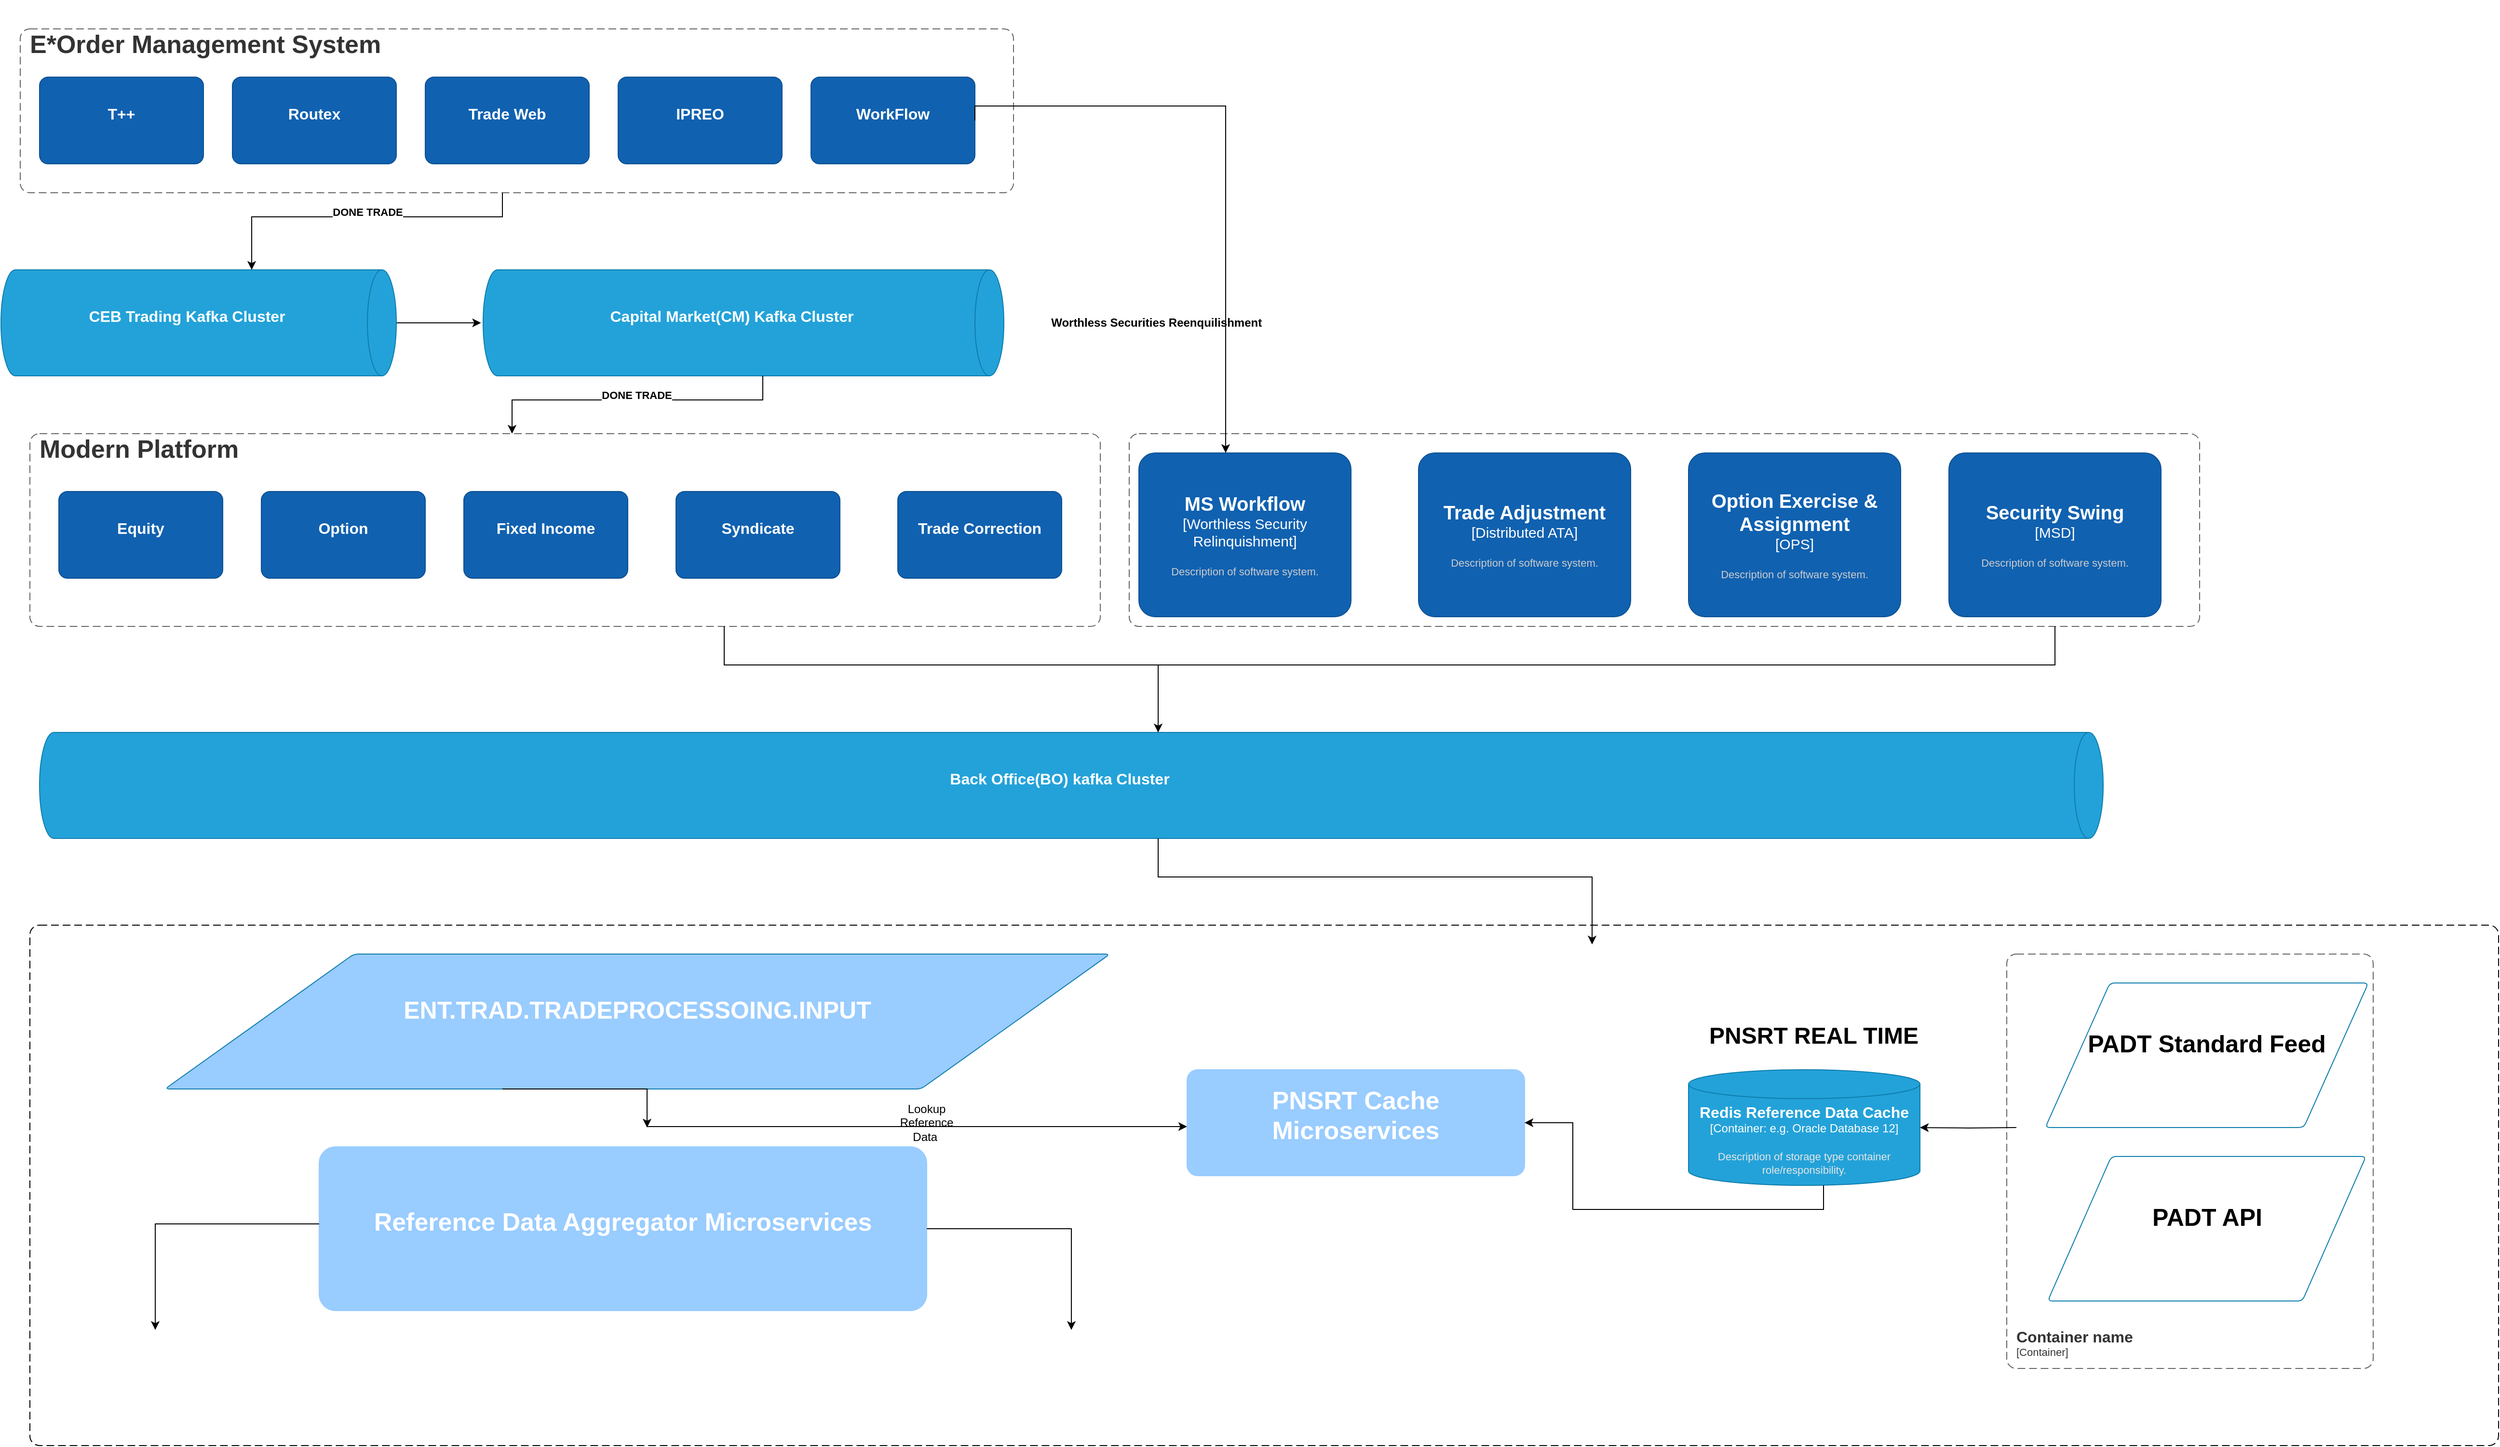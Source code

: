 <mxfile version="28.2.6">
  <diagram name="Page-1" id="Eg6omm88AlFhQpVkDuE2">
    <mxGraphModel dx="3174" dy="2526" grid="1" gridSize="10" guides="1" tooltips="1" connect="1" arrows="1" fold="1" page="1" pageScale="1" pageWidth="850" pageHeight="1100" math="0" shadow="0">
      <root>
        <mxCell id="0" />
        <mxCell id="1" parent="0" />
        <object placeholders="1" c4Name="T++" label="&lt;font style=&quot;font-size: 16px&quot;&gt;&lt;b&gt;%c4Name%&lt;/b&gt;&lt;/font&gt;&lt;div&gt;&lt;/div&gt;&lt;br&gt;&lt;div&gt;&lt;font style=&quot;font-size: 11px&quot;&gt;&lt;font color=&quot;#cccccc&quot;&gt;&lt;/font&gt;&lt;/div&gt;" id="i3_9WQqhiWgVSDHce4Lz-1">
          <mxCell style="rounded=1;whiteSpace=wrap;html=1;labelBackgroundColor=none;fillColor=#1061B0;fontColor=#ffffff;align=center;arcSize=10;strokeColor=#0D5091;metaEdit=1;resizable=1;points=[[0.25,0,0],[0.5,0,0],[0.75,0,0],[1,0.25,0],[1,0.5,0],[1,0.75,0],[0.75,1,0],[0.5,1,0],[0.25,1,0],[0,0.75,0],[0,0.5,0],[0,0.25,0]];" parent="1" vertex="1">
            <mxGeometry x="90" y="50" width="170" height="90" as="geometry" />
          </mxCell>
        </object>
        <object placeholders="1" c4Name="E*Order Management System" c4Type="SystemScopeBoundary" c4Application="Software System" label="&lt;div style=&quot;font-size: 26px; font-weight: bold; line-height: normal;&quot;&gt;&#xa;  %c4Name%&#xa;&lt;/div&gt;" id="i3_9WQqhiWgVSDHce4Lz-17">
          <mxCell style="rounded=1;fontSize=15;whiteSpace=wrap;html=1;dashed=1;arcSize=20;fillColor=none;strokeColor=#666666;fontColor=#333333;labelBackgroundColor=none;align=left;verticalAlign=top;labelBorderColor=none;spacingTop=-45;spacing=10;dashPattern=8 4;metaEdit=1;rotatable=0;perimeter=rectanglePerimeter;noLabel=0;labelPadding=0;allowArrows=0;connectable=0;expand=0;recursiveResize=0;editable=1;pointerEvents=0;absoluteArcSize=1;points=[[0.25,0,0],[0.5,0,0],[0.75,0,0],[1,0.25,0],[1,0.5,0],[1,0.75,0],[0.75,1,0],[0.5,1,0],[0.25,1,0],[0,0.75,0],[0,0.5,0],[0,0.25,0]];" parent="1" vertex="1">
            <mxGeometry x="70" width="1030" height="170" as="geometry" />
          </mxCell>
        </object>
        <mxCell id="DZacSK6WYsRO5OkjSyMy-7" value="" style="edgeStyle=orthogonalEdgeStyle;rounded=0;orthogonalLoop=1;jettySize=auto;html=1;entryX=0.5;entryY=0.985;entryDx=0;entryDy=0;entryPerimeter=0;" edge="1" parent="1" source="i3_9WQqhiWgVSDHce4Lz-18">
          <mxGeometry relative="1" as="geometry">
            <mxPoint x="547.8" y="305" as="targetPoint" />
          </mxGeometry>
        </mxCell>
        <object placeholders="1" c4Name="CEB Trading Kafka Cluster" label="&lt;font style=&quot;font-size: 16px&quot;&gt;&lt;b&gt;%c4Name%&lt;/b&gt;&lt;/font&gt;&lt;div&gt;&lt;/div&gt;&lt;br&gt;&lt;div&gt;&lt;font style=&quot;font-size: 11px&quot;&gt;&lt;font color=&quot;#E6E6E6&quot;&gt;&lt;/font&gt;&lt;/div&gt;" id="i3_9WQqhiWgVSDHce4Lz-18">
          <mxCell style="shape=cylinder3;size=15;direction=south;whiteSpace=wrap;html=1;boundedLbl=1;rounded=0;labelBackgroundColor=none;fillColor=#23A2D9;fontSize=12;fontColor=#ffffff;align=center;strokeColor=#0E7DAD;metaEdit=1;points=[[0.5,0,0],[1,0.25,0],[1,0.5,0],[1,0.75,0],[0.5,1,0],[0,0.75,0],[0,0.5,0],[0,0.25,0]];resizable=1;" parent="1" vertex="1">
            <mxGeometry x="50" y="250" width="410" height="110" as="geometry" />
          </mxCell>
        </object>
        <object placeholders="1" id="i3_9WQqhiWgVSDHce4Lz-26">
          <mxCell style="rounded=1;fontSize=15;whiteSpace=wrap;html=1;dashed=1;arcSize=20;fillColor=none;strokeColor=#666666;fontColor=#333333;labelBackgroundColor=none;align=left;verticalAlign=top;labelBorderColor=none;spacingTop=-45;spacing=10;dashPattern=8 4;metaEdit=1;rotatable=0;perimeter=rectanglePerimeter;noLabel=0;labelPadding=0;allowArrows=0;connectable=0;expand=0;recursiveResize=0;editable=1;pointerEvents=0;absoluteArcSize=1;points=[[0.25,0,0],[0.5,0,0],[0.75,0,0],[1,0.25,0],[1,0.5,0],[1,0.75,0],[0.75,1,0],[0.5,1,0],[0.25,1,0],[0,0.75,0],[0,0.5,0],[0,0.25,0]];" parent="1" vertex="1">
            <mxGeometry x="1220" y="420" width="1110" height="200" as="geometry" />
          </mxCell>
        </object>
        <object placeholders="1" c4Name="MS Workflow" c4Type="Worthless Security Relinquishment" c4Description="Description of software system." label="&lt;font style=&quot;font-size: 20px&quot;&gt;&lt;b&gt;%c4Name%&lt;/b&gt;&lt;/font&gt;&lt;div&gt;&lt;font style=&quot;font-size: 15px&quot;&gt;[%c4Type%]&lt;/font&gt;&lt;/div&gt;&lt;br&gt;&lt;div&gt;&lt;font style=&quot;font-size: 11px&quot;&gt;&lt;font color=&quot;#cccccc&quot;&gt;%c4Description%&lt;/font&gt;&lt;/div&gt;" id="i3_9WQqhiWgVSDHce4Lz-28">
          <mxCell style="rounded=1;whiteSpace=wrap;html=1;labelBackgroundColor=none;fillColor=#1061B0;fontColor=#ffffff;align=center;arcSize=10;strokeColor=#0D5091;metaEdit=1;resizable=1;points=[[0.25,0,0],[0.5,0,0],[0.75,0,0],[1,0.25,0],[1,0.5,0],[1,0.75,0],[0.75,1,0],[0.5,1,0],[0.25,1,0],[0,0.75,0],[0,0.5,0],[0,0.25,0]];" parent="1" vertex="1">
            <mxGeometry x="1230" y="440" width="220" height="170" as="geometry" />
          </mxCell>
        </object>
        <object placeholders="1" c4Name="Routex" label="&lt;font style=&quot;font-size: 16px&quot;&gt;&lt;b&gt;%c4Name%&lt;/b&gt;&lt;/font&gt;&lt;div&gt;&lt;/div&gt;&lt;br&gt;&lt;div&gt;&lt;font style=&quot;font-size: 11px&quot;&gt;&lt;font color=&quot;#cccccc&quot;&gt;&lt;/font&gt;&lt;/div&gt;" id="DZacSK6WYsRO5OkjSyMy-12">
          <mxCell style="rounded=1;whiteSpace=wrap;html=1;labelBackgroundColor=none;fillColor=#1061B0;fontColor=#ffffff;align=center;arcSize=10;strokeColor=#0D5091;metaEdit=1;resizable=1;points=[[0.25,0,0],[0.5,0,0],[0.75,0,0],[1,0.25,0],[1,0.5,0],[1,0.75,0],[0.75,1,0],[0.5,1,0],[0.25,1,0],[0,0.75,0],[0,0.5,0],[0,0.25,0]];" vertex="1" parent="1">
            <mxGeometry x="290" y="50" width="170" height="90" as="geometry" />
          </mxCell>
        </object>
        <object placeholders="1" c4Name="Trade Web" label="&lt;font style=&quot;font-size: 16px&quot;&gt;&lt;b&gt;%c4Name%&lt;/b&gt;&lt;/font&gt;&lt;div&gt;&lt;/div&gt;&lt;br&gt;&lt;div&gt;&lt;font style=&quot;font-size: 11px&quot;&gt;&lt;font color=&quot;#cccccc&quot;&gt;&lt;/font&gt;&lt;/div&gt;" id="DZacSK6WYsRO5OkjSyMy-13">
          <mxCell style="rounded=1;whiteSpace=wrap;html=1;labelBackgroundColor=none;fillColor=#1061B0;fontColor=#ffffff;align=center;arcSize=10;strokeColor=#0D5091;metaEdit=1;resizable=1;points=[[0.25,0,0],[0.5,0,0],[0.75,0,0],[1,0.25,0],[1,0.5,0],[1,0.75,0],[0.75,1,0],[0.5,1,0],[0.25,1,0],[0,0.75,0],[0,0.5,0],[0,0.25,0]];" vertex="1" parent="1">
            <mxGeometry x="490" y="50" width="170" height="90" as="geometry" />
          </mxCell>
        </object>
        <object placeholders="1" c4Name="IPREO" label="&lt;font style=&quot;font-size: 16px&quot;&gt;&lt;b&gt;%c4Name%&lt;/b&gt;&lt;/font&gt;&lt;div&gt;&lt;/div&gt;&lt;br&gt;&lt;div&gt;&lt;font style=&quot;font-size: 11px&quot;&gt;&lt;font color=&quot;#cccccc&quot;&gt;&lt;/font&gt;&lt;/div&gt;" id="DZacSK6WYsRO5OkjSyMy-14">
          <mxCell style="rounded=1;whiteSpace=wrap;html=1;labelBackgroundColor=none;fillColor=#1061B0;fontColor=#ffffff;align=center;arcSize=10;strokeColor=#0D5091;metaEdit=1;resizable=1;points=[[0.25,0,0],[0.5,0,0],[0.75,0,0],[1,0.25,0],[1,0.5,0],[1,0.75,0],[0.75,1,0],[0.5,1,0],[0.25,1,0],[0,0.75,0],[0,0.5,0],[0,0.25,0]];" vertex="1" parent="1">
            <mxGeometry x="690" y="50" width="170" height="90" as="geometry" />
          </mxCell>
        </object>
        <object placeholders="1" c4Name="WorkFlow" label="&lt;font style=&quot;font-size: 16px&quot;&gt;&lt;b&gt;%c4Name%&lt;/b&gt;&lt;/font&gt;&lt;div&gt;&lt;/div&gt;&lt;br&gt;&lt;div&gt;&lt;font style=&quot;font-size: 11px&quot;&gt;&lt;font color=&quot;#cccccc&quot;&gt;&lt;/font&gt;&lt;/div&gt;" id="DZacSK6WYsRO5OkjSyMy-15">
          <mxCell style="rounded=1;whiteSpace=wrap;html=1;labelBackgroundColor=none;fillColor=#1061B0;fontColor=#ffffff;align=center;arcSize=10;strokeColor=#0D5091;metaEdit=1;resizable=1;points=[[0.25,0,0],[0.5,0,0],[0.75,0,0],[1,0.25,0],[1,0.5,0],[1,0.75,0],[0.75,1,0],[0.5,1,0],[0.25,1,0],[0,0.75,0],[0,0.5,0],[0,0.25,0]];" vertex="1" parent="1">
            <mxGeometry x="890" y="50" width="170" height="90" as="geometry" />
          </mxCell>
        </object>
        <mxCell id="DZacSK6WYsRO5OkjSyMy-17" value="" style="edgeStyle=orthogonalEdgeStyle;rounded=0;orthogonalLoop=1;jettySize=auto;html=1;" edge="1" parent="1">
          <mxGeometry relative="1" as="geometry">
            <mxPoint x="570" y="170" as="sourcePoint" />
            <mxPoint x="310" y="250" as="targetPoint" />
            <Array as="points">
              <mxPoint x="570" y="195" />
              <mxPoint x="310" y="195" />
            </Array>
          </mxGeometry>
        </mxCell>
        <mxCell id="DZacSK6WYsRO5OkjSyMy-20" value="&lt;b&gt;DONE TRADE&lt;/b&gt;" style="edgeLabel;html=1;align=center;verticalAlign=middle;resizable=0;points=[];" vertex="1" connectable="0" parent="DZacSK6WYsRO5OkjSyMy-17">
          <mxGeometry x="-0.026" y="5" relative="1" as="geometry">
            <mxPoint y="-10" as="offset" />
          </mxGeometry>
        </mxCell>
        <object placeholders="1" c4Name="Capital Market(CM) Kafka Cluster" label="&lt;font style=&quot;font-size: 16px&quot;&gt;&lt;b&gt;%c4Name%&lt;/b&gt;&lt;/font&gt;&lt;div&gt;&lt;/div&gt;&lt;br&gt;&lt;div&gt;&lt;font style=&quot;font-size: 11px&quot;&gt;&lt;font color=&quot;#E6E6E6&quot;&gt;&lt;/font&gt;&lt;/div&gt;" id="DZacSK6WYsRO5OkjSyMy-23">
          <mxCell style="shape=cylinder3;size=15;direction=south;whiteSpace=wrap;html=1;boundedLbl=1;rounded=0;labelBackgroundColor=none;fillColor=#23A2D9;fontSize=12;fontColor=#ffffff;align=center;strokeColor=#0E7DAD;metaEdit=1;points=[[0.5,0,0],[1,0.25,0],[1,0.5,0],[1,0.75,0],[0.5,1,0],[0,0.75,0],[0,0.5,0],[0,0.25,0]];resizable=1;" vertex="1" parent="1">
            <mxGeometry x="550" y="250" width="540" height="110" as="geometry" />
          </mxCell>
        </object>
        <object placeholders="1" c4Name="Modern Platform" c4Type="SystemScopeBoundary" c4Application="Software System" label="&lt;div style=&quot;font-size: 26px; font-weight: bold; line-height: normal;&quot;&gt;&#xa;  %c4Name%&#xa;&lt;/div&gt;" id="DZacSK6WYsRO5OkjSyMy-24">
          <mxCell style="rounded=1;fontSize=15;whiteSpace=wrap;html=1;dashed=1;arcSize=20;fillColor=none;strokeColor=#666666;fontColor=#333333;labelBackgroundColor=none;align=left;verticalAlign=top;labelBorderColor=none;spacingTop=-45;spacing=10;dashPattern=8 4;metaEdit=1;rotatable=0;perimeter=rectanglePerimeter;noLabel=0;labelPadding=0;allowArrows=0;connectable=0;expand=0;recursiveResize=0;editable=1;pointerEvents=0;absoluteArcSize=1;points=[[0.25,0,0],[0.5,0,0],[0.75,0,0],[1,0.25,0],[1,0.5,0],[1,0.75,0],[0.75,1,0],[0.5,1,0],[0.25,1,0],[0,0.75,0],[0,0.5,0],[0,0.25,0]];" vertex="1" parent="1">
            <mxGeometry x="80" y="420" width="1110" height="200" as="geometry" />
          </mxCell>
        </object>
        <object placeholders="1" c4Name="Equity" label="&lt;font style=&quot;font-size: 16px&quot;&gt;&lt;b&gt;%c4Name%&lt;/b&gt;&lt;/font&gt;&lt;div&gt;&lt;/div&gt;&lt;br&gt;&lt;div&gt;&lt;font style=&quot;font-size: 11px&quot;&gt;&lt;font color=&quot;#cccccc&quot;&gt;&lt;/font&gt;&lt;/div&gt;" id="DZacSK6WYsRO5OkjSyMy-25">
          <mxCell style="rounded=1;whiteSpace=wrap;html=1;labelBackgroundColor=none;fillColor=#1061B0;fontColor=#ffffff;align=center;arcSize=10;strokeColor=#0D5091;metaEdit=1;resizable=1;points=[[0.25,0,0],[0.5,0,0],[0.75,0,0],[1,0.25,0],[1,0.5,0],[1,0.75,0],[0.75,1,0],[0.5,1,0],[0.25,1,0],[0,0.75,0],[0,0.5,0],[0,0.25,0]];" vertex="1" parent="1">
            <mxGeometry x="110" y="480" width="170" height="90" as="geometry" />
          </mxCell>
        </object>
        <object placeholders="1" c4Name="Trade Correction" label="&lt;font style=&quot;font-size: 16px&quot;&gt;&lt;b&gt;%c4Name%&lt;/b&gt;&lt;/font&gt;&lt;div&gt;&lt;/div&gt;&lt;br&gt;&lt;div&gt;&lt;font style=&quot;font-size: 11px&quot;&gt;&lt;font color=&quot;#cccccc&quot;&gt;&lt;/font&gt;&lt;/div&gt;" id="DZacSK6WYsRO5OkjSyMy-26">
          <mxCell style="rounded=1;whiteSpace=wrap;html=1;labelBackgroundColor=none;fillColor=#1061B0;fontColor=#ffffff;align=center;arcSize=10;strokeColor=#0D5091;metaEdit=1;resizable=1;points=[[0.25,0,0],[0.5,0,0],[0.75,0,0],[1,0.25,0],[1,0.5,0],[1,0.75,0],[0.75,1,0],[0.5,1,0],[0.25,1,0],[0,0.75,0],[0,0.5,0],[0,0.25,0]];" vertex="1" parent="1">
            <mxGeometry x="980" y="480" width="170" height="90" as="geometry" />
          </mxCell>
        </object>
        <object placeholders="1" c4Name="Syndicate" label="&lt;font style=&quot;font-size: 16px&quot;&gt;&lt;b&gt;%c4Name%&lt;/b&gt;&lt;/font&gt;&lt;div&gt;&lt;/div&gt;&lt;br&gt;&lt;div&gt;&lt;font style=&quot;font-size: 11px&quot;&gt;&lt;font color=&quot;#cccccc&quot;&gt;&lt;/font&gt;&lt;/div&gt;" id="DZacSK6WYsRO5OkjSyMy-27">
          <mxCell style="rounded=1;whiteSpace=wrap;html=1;labelBackgroundColor=none;fillColor=#1061B0;fontColor=#ffffff;align=center;arcSize=10;strokeColor=#0D5091;metaEdit=1;resizable=1;points=[[0.25,0,0],[0.5,0,0],[0.75,0,0],[1,0.25,0],[1,0.5,0],[1,0.75,0],[0.75,1,0],[0.5,1,0],[0.25,1,0],[0,0.75,0],[0,0.5,0],[0,0.25,0]];" vertex="1" parent="1">
            <mxGeometry x="750" y="480" width="170" height="90" as="geometry" />
          </mxCell>
        </object>
        <object placeholders="1" c4Name="Fixed Income" label="&lt;font style=&quot;font-size: 16px&quot;&gt;&lt;b&gt;%c4Name%&lt;/b&gt;&lt;/font&gt;&lt;div&gt;&lt;/div&gt;&lt;br&gt;&lt;div&gt;&lt;font style=&quot;font-size: 11px&quot;&gt;&lt;font color=&quot;#cccccc&quot;&gt;&lt;/font&gt;&lt;/div&gt;" id="DZacSK6WYsRO5OkjSyMy-28">
          <mxCell style="rounded=1;whiteSpace=wrap;html=1;labelBackgroundColor=none;fillColor=#1061B0;fontColor=#ffffff;align=center;arcSize=10;strokeColor=#0D5091;metaEdit=1;resizable=1;points=[[0.25,0,0],[0.5,0,0],[0.75,0,0],[1,0.25,0],[1,0.5,0],[1,0.75,0],[0.75,1,0],[0.5,1,0],[0.25,1,0],[0,0.75,0],[0,0.5,0],[0,0.25,0]];" vertex="1" parent="1">
            <mxGeometry x="530" y="480" width="170" height="90" as="geometry" />
          </mxCell>
        </object>
        <object placeholders="1" c4Name="Option" label="&lt;font style=&quot;font-size: 16px&quot;&gt;&lt;b&gt;%c4Name%&lt;/b&gt;&lt;/font&gt;&lt;div&gt;&lt;/div&gt;&lt;br&gt;&lt;div&gt;&lt;font style=&quot;font-size: 11px&quot;&gt;&lt;font color=&quot;#cccccc&quot;&gt;&lt;/font&gt;&lt;/div&gt;" id="DZacSK6WYsRO5OkjSyMy-29">
          <mxCell style="rounded=1;whiteSpace=wrap;html=1;labelBackgroundColor=none;fillColor=#1061B0;fontColor=#ffffff;align=center;arcSize=10;strokeColor=#0D5091;metaEdit=1;resizable=1;points=[[0.25,0,0],[0.5,0,0],[0.75,0,0],[1,0.25,0],[1,0.5,0],[1,0.75,0],[0.75,1,0],[0.5,1,0],[0.25,1,0],[0,0.75,0],[0,0.5,0],[0,0.25,0]];" vertex="1" parent="1">
            <mxGeometry x="320" y="480" width="170" height="90" as="geometry" />
          </mxCell>
        </object>
        <mxCell id="DZacSK6WYsRO5OkjSyMy-30" value="" style="edgeStyle=orthogonalEdgeStyle;rounded=0;orthogonalLoop=1;jettySize=auto;html=1;" edge="1" parent="1">
          <mxGeometry relative="1" as="geometry">
            <mxPoint x="840" y="360" as="sourcePoint" />
            <mxPoint x="580" y="420" as="targetPoint" />
            <Array as="points">
              <mxPoint x="840" y="385" />
              <mxPoint x="580" y="385" />
            </Array>
          </mxGeometry>
        </mxCell>
        <mxCell id="DZacSK6WYsRO5OkjSyMy-31" value="&lt;b&gt;DONE TRADE&lt;/b&gt;" style="edgeLabel;html=1;align=center;verticalAlign=middle;resizable=0;points=[];" vertex="1" connectable="0" parent="DZacSK6WYsRO5OkjSyMy-30">
          <mxGeometry x="-0.026" y="5" relative="1" as="geometry">
            <mxPoint y="-10" as="offset" />
          </mxGeometry>
        </mxCell>
        <mxCell id="DZacSK6WYsRO5OkjSyMy-33" value="" style="edgeStyle=orthogonalEdgeStyle;rounded=0;orthogonalLoop=1;jettySize=auto;html=1;exitX=1;exitY=0.5;exitDx=0;exitDy=0;exitPerimeter=0;" edge="1" parent="1" source="DZacSK6WYsRO5OkjSyMy-15">
          <mxGeometry relative="1" as="geometry">
            <mxPoint x="1270" y="80" as="sourcePoint" />
            <mxPoint x="1320" y="440" as="targetPoint" />
            <Array as="points">
              <mxPoint x="1060" y="80" />
              <mxPoint x="1320" y="80" />
            </Array>
          </mxGeometry>
        </mxCell>
        <mxCell id="DZacSK6WYsRO5OkjSyMy-22" value="&lt;b&gt;Worthless Securities Reenquilishment&amp;nbsp;&lt;/b&gt;" style="text;html=1;whiteSpace=wrap;strokeColor=none;fillColor=none;align=center;verticalAlign=middle;rounded=0;" vertex="1" parent="1">
          <mxGeometry x="1100" y="280" width="300" height="50" as="geometry" />
        </mxCell>
        <object placeholders="1" c4Name="Security Swing" c4Type="MSD" c4Description="Description of software system." label="&lt;font style=&quot;font-size: 20px&quot;&gt;&lt;b&gt;%c4Name%&lt;/b&gt;&lt;/font&gt;&lt;div&gt;&lt;font style=&quot;font-size: 15px&quot;&gt;[%c4Type%]&lt;/font&gt;&lt;/div&gt;&lt;br&gt;&lt;div&gt;&lt;font style=&quot;font-size: 11px&quot;&gt;&lt;font color=&quot;#cccccc&quot;&gt;%c4Description%&lt;/font&gt;&lt;/div&gt;" id="DZacSK6WYsRO5OkjSyMy-37">
          <mxCell style="rounded=1;whiteSpace=wrap;html=1;labelBackgroundColor=none;fillColor=#1061B0;fontColor=#ffffff;align=center;arcSize=10;strokeColor=#0D5091;metaEdit=1;resizable=1;points=[[0.25,0,0],[0.5,0,0],[0.75,0,0],[1,0.25,0],[1,0.5,0],[1,0.75,0],[0.75,1,0],[0.5,1,0],[0.25,1,0],[0,0.75,0],[0,0.5,0],[0,0.25,0]];" vertex="1" parent="1">
            <mxGeometry x="2070" y="440" width="220" height="170" as="geometry" />
          </mxCell>
        </object>
        <object placeholders="1" c4Name="Option Exercise &amp; Assignment" c4Type="OPS" c4Description="Description of software system." label="&lt;font style=&quot;font-size: 20px&quot;&gt;&lt;b&gt;%c4Name%&lt;/b&gt;&lt;/font&gt;&lt;div&gt;&lt;font style=&quot;font-size: 15px&quot;&gt;[%c4Type%]&lt;/font&gt;&lt;/div&gt;&lt;br&gt;&lt;div&gt;&lt;font style=&quot;font-size: 11px&quot;&gt;&lt;font color=&quot;#cccccc&quot;&gt;%c4Description%&lt;/font&gt;&lt;/div&gt;" id="DZacSK6WYsRO5OkjSyMy-38">
          <mxCell style="rounded=1;whiteSpace=wrap;html=1;labelBackgroundColor=none;fillColor=#1061B0;fontColor=#ffffff;align=center;arcSize=10;strokeColor=#0D5091;metaEdit=1;resizable=1;points=[[0.25,0,0],[0.5,0,0],[0.75,0,0],[1,0.25,0],[1,0.5,0],[1,0.75,0],[0.75,1,0],[0.5,1,0],[0.25,1,0],[0,0.75,0],[0,0.5,0],[0,0.25,0]];" vertex="1" parent="1">
            <mxGeometry x="1800" y="440" width="220" height="170" as="geometry" />
          </mxCell>
        </object>
        <object placeholders="1" c4Name="Trade Adjustment" c4Type="Distributed ATA" c4Description="Description of software system." label="&lt;font style=&quot;font-size: 20px&quot;&gt;&lt;b&gt;%c4Name%&lt;/b&gt;&lt;/font&gt;&lt;div&gt;&lt;font style=&quot;font-size: 15px&quot;&gt;[%c4Type%]&lt;/font&gt;&lt;/div&gt;&lt;br&gt;&lt;div&gt;&lt;font style=&quot;font-size: 11px&quot;&gt;&lt;font color=&quot;#cccccc&quot;&gt;%c4Description%&lt;/font&gt;&lt;/div&gt;" id="DZacSK6WYsRO5OkjSyMy-39">
          <mxCell style="rounded=1;whiteSpace=wrap;html=1;labelBackgroundColor=none;fillColor=#1061B0;fontColor=#ffffff;align=center;arcSize=10;strokeColor=#0D5091;metaEdit=1;resizable=1;points=[[0.25,0,0],[0.5,0,0],[0.75,0,0],[1,0.25,0],[1,0.5,0],[1,0.75,0],[0.75,1,0],[0.5,1,0],[0.25,1,0],[0,0.75,0],[0,0.5,0],[0,0.25,0]];" vertex="1" parent="1">
            <mxGeometry x="1520" y="440" width="220" height="170" as="geometry" />
          </mxCell>
        </object>
        <mxCell id="DZacSK6WYsRO5OkjSyMy-44" value="" style="edgeStyle=orthogonalEdgeStyle;rounded=0;orthogonalLoop=1;jettySize=auto;html=1;" edge="1" parent="1">
          <mxGeometry relative="1" as="geometry">
            <mxPoint x="2180" y="620" as="sourcePoint" />
            <mxPoint x="1250" y="770" as="targetPoint" />
            <Array as="points">
              <mxPoint x="2180" y="660" />
              <mxPoint x="1250" y="660" />
            </Array>
          </mxGeometry>
        </mxCell>
        <mxCell id="DZacSK6WYsRO5OkjSyMy-53" value="" style="edgeStyle=orthogonalEdgeStyle;rounded=0;orthogonalLoop=1;jettySize=auto;html=1;" edge="1" parent="1">
          <mxGeometry relative="1" as="geometry">
            <mxPoint x="800" y="620" as="sourcePoint" />
            <mxPoint x="1250" y="730" as="targetPoint" />
            <Array as="points">
              <mxPoint x="800" y="660" />
              <mxPoint x="1250" y="660" />
            </Array>
          </mxGeometry>
        </mxCell>
        <object placeholders="1" c4Name="Back Office(BO) kafka Cluster" label="&lt;font style=&quot;font-size: 16px&quot;&gt;&lt;b&gt;%c4Name%&lt;/b&gt;&lt;/font&gt;&lt;div&gt;&lt;/div&gt;&lt;br&gt;&lt;div&gt;&lt;font style=&quot;font-size: 11px&quot;&gt;&lt;font color=&quot;#E6E6E6&quot;&gt;&lt;/font&gt;&lt;/div&gt;" id="DZacSK6WYsRO5OkjSyMy-57">
          <mxCell style="shape=cylinder3;size=15;direction=south;whiteSpace=wrap;html=1;boundedLbl=1;rounded=0;labelBackgroundColor=none;fillColor=#23A2D9;fontSize=12;fontColor=#ffffff;align=center;strokeColor=#0E7DAD;metaEdit=1;points=[[0.5,0,0],[1,0.25,0],[1,0.5,0],[1,0.75,0],[0.5,1,0],[0,0.75,0],[0,0.5,0],[0,0.25,0]];resizable=1;" vertex="1" parent="1">
            <mxGeometry x="90" y="730" width="2140" height="110" as="geometry" />
          </mxCell>
        </object>
        <mxCell id="DZacSK6WYsRO5OkjSyMy-58" value="" style="edgeStyle=orthogonalEdgeStyle;rounded=0;orthogonalLoop=1;jettySize=auto;html=1;" edge="1" parent="1">
          <mxGeometry relative="1" as="geometry">
            <mxPoint x="1250" y="840" as="sourcePoint" />
            <mxPoint x="1700" y="950" as="targetPoint" />
            <Array as="points">
              <mxPoint x="1250" y="880" />
              <mxPoint x="1700" y="880" />
            </Array>
          </mxGeometry>
        </mxCell>
        <object placeholders="1" c4Name="ENT.TRAD.TRADEPROCESSOING.INPUT" c4Type="Container" c4Technology="e.g. SpringBoot, ElasticSearch, etc." c4Description="Description of container role/responsibility." label="&lt;font style=&quot;font-size: 25px&quot;&gt;&lt;b&gt;%c4Name%&lt;/b&gt;&lt;/font&gt;&lt;div&gt;&lt;/div&gt;&lt;br&gt;&lt;div&gt;&lt;font style=&quot;font-size: 11px&quot;&gt;&lt;font color=&quot;#E6E6E6&quot;&gt;&lt;/font&gt;&lt;/div&gt;" id="DZacSK6WYsRO5OkjSyMy-59">
          <mxCell style="shape=parallelogram;perimeter=parallelogramPerimeter;rounded=1;whiteSpace=wrap;html=1;fontSize=21;labelBackgroundColor=none;fillColor=#99ccff;fontColor=#ffffff;align=center;arcSize=10;strokeColor=#0E7DAD;metaEdit=1;resizable=1;direction=east;" vertex="1" parent="1">
            <mxGeometry x="220" y="960" width="980" height="140" as="geometry" />
          </mxCell>
        </object>
        <object placeholders="1" id="DZacSK6WYsRO5OkjSyMy-60">
          <mxCell style="rounded=1;fontSize=15;whiteSpace=wrap;html=1;dashed=1;arcSize=20;fillColor=none;strokeColor=#000000;fontColor=#333333;labelBackgroundColor=none;align=left;verticalAlign=top;labelBorderColor=none;spacingTop=-45;spacing=10;dashPattern=8 4;metaEdit=1;rotatable=0;perimeter=rectanglePerimeter;noLabel=0;labelPadding=0;allowArrows=0;connectable=0;expand=0;recursiveResize=0;editable=1;pointerEvents=0;absoluteArcSize=1;points=[[0.25,0,0],[0.5,0,0],[0.75,0,0],[1,0.25,0],[1,0.5,0],[1,0.75,0],[0.75,1,0],[0.5,1,0],[0.25,1,0],[0,0.75,0],[0,0.5,0],[0,0.25,0]];" vertex="1" parent="1">
            <mxGeometry x="80" y="930" width="2560" height="540" as="geometry" />
          </mxCell>
        </object>
        <object placeholders="1" c4Name="Reference Data Aggregator Microservices" label="&lt;font style=&quot;font-size: 26px&quot;&gt;&lt;b&gt;%c4Name%&lt;/b&gt;&lt;/font&gt;&lt;div&gt;&lt;/div&gt;&lt;br&gt;&lt;div&gt;&lt;font style=&quot;font-size: 11px&quot;&gt;&lt;font color=&quot;#cccccc&quot;&gt;&lt;/font&gt;&lt;/div&gt;" id="DZacSK6WYsRO5OkjSyMy-62">
          <mxCell style="rounded=1;whiteSpace=wrap;html=1;labelBackgroundColor=none;fillColor=#99ccff;fontColor=#ffffff;align=center;arcSize=10;strokeColor=#99ccff;metaEdit=1;resizable=1;points=[[0.25,0,0],[0.5,0,0],[0.75,0,0],[1,0.25,0],[1,0.5,0],[1,0.75,0],[0.75,1,0],[0.5,1,0],[0.25,1,0],[0,0.75,0],[0,0.5,0],[0,0.25,0]];" vertex="1" parent="1">
            <mxGeometry x="380" y="1160" width="630" height="170" as="geometry" />
          </mxCell>
        </object>
        <object placeholders="1" c4Name="Redis Reference Data Cache" c4Type="Container" c4Technology="e.g. Oracle Database 12" c4Description="Description of storage type container role/responsibility." label="&lt;font style=&quot;font-size: 16px&quot;&gt;&lt;b&gt;%c4Name%&lt;/b&gt;&lt;/font&gt;&lt;div&gt;[%c4Type%:&amp;nbsp;%c4Technology%]&lt;/div&gt;&lt;br&gt;&lt;div&gt;&lt;font style=&quot;font-size: 11px&quot;&gt;&lt;font color=&quot;#E6E6E6&quot;&gt;%c4Description%&lt;/font&gt;&lt;/div&gt;" id="DZacSK6WYsRO5OkjSyMy-64">
          <mxCell style="shape=cylinder3;size=15;whiteSpace=wrap;html=1;boundedLbl=1;rounded=0;labelBackgroundColor=none;fillColor=#23A2D9;fontSize=12;fontColor=#ffffff;align=center;strokeColor=#0E7DAD;metaEdit=1;points=[[0.5,0,0],[1,0.25,0],[1,0.5,0],[1,0.75,0],[0.5,1,0],[0,0.75,0],[0,0.5,0],[0,0.25,0]];resizable=0;" vertex="1" parent="1">
            <mxGeometry x="1800" y="1080" width="240" height="120" as="geometry" />
          </mxCell>
        </object>
        <object placeholders="1" c4Name="PNSRT Cache Microservices" label="&lt;font style=&quot;font-size: 26px&quot;&gt;&lt;b&gt;%c4Name%&lt;/b&gt;&lt;/font&gt;&lt;div&gt;&lt;/div&gt;&lt;br&gt;&lt;div&gt;&lt;font style=&quot;font-size: 11px&quot;&gt;&lt;font color=&quot;#cccccc&quot;&gt;&lt;/font&gt;&lt;/div&gt;" id="DZacSK6WYsRO5OkjSyMy-65">
          <mxCell style="rounded=1;whiteSpace=wrap;html=1;labelBackgroundColor=none;fillColor=#99ccff;fontColor=#ffffff;align=center;arcSize=10;strokeColor=#99ccff;metaEdit=1;resizable=1;points=[[0.25,0,0],[0.5,0,0],[0.75,0,0],[1,0.25,0],[1,0.5,0],[1,0.75,0],[0.75,1,0],[0.5,1,0],[0.25,1,0],[0,0.75,0],[0,0.5,0],[0,0.25,0]];" vertex="1" parent="1">
            <mxGeometry x="1280" y="1080" width="350" height="110" as="geometry" />
          </mxCell>
        </object>
        <object placeholders="1" c4Name="Container name" c4Type="ContainerScopeBoundary" c4Application="Container" label="&lt;font style=&quot;font-size: 16px&quot;&gt;&lt;b&gt;&lt;div style=&quot;text-align: left&quot;&gt;%c4Name%&lt;/div&gt;&lt;/b&gt;&lt;/font&gt;&lt;div style=&quot;text-align: left&quot;&gt;[%c4Application%]&lt;/div&gt;" id="DZacSK6WYsRO5OkjSyMy-66">
          <mxCell style="rounded=1;fontSize=11;whiteSpace=wrap;html=1;dashed=1;arcSize=20;fillColor=none;strokeColor=#666666;fontColor=#333333;labelBackgroundColor=none;align=left;verticalAlign=bottom;labelBorderColor=none;spacingTop=0;spacing=10;dashPattern=8 4;metaEdit=1;rotatable=0;perimeter=rectanglePerimeter;noLabel=0;labelPadding=0;allowArrows=0;connectable=0;expand=0;recursiveResize=0;editable=1;pointerEvents=0;absoluteArcSize=1;points=[[0.25,0,0],[0.5,0,0],[0.75,0,0],[1,0.25,0],[1,0.5,0],[1,0.75,0],[0.75,1,0],[0.5,1,0],[0.25,1,0],[0,0.75,0],[0,0.5,0],[0,0.25,0]];" vertex="1" parent="1">
            <mxGeometry x="2130" y="960" width="380" height="430" as="geometry" />
          </mxCell>
        </object>
        <object placeholders="1" c4Name="PADT Standard Feed" c4Type="Container" c4Technology="e.g. SpringBoot, ElasticSearch, etc." c4Description="Description of container role/responsibility." label="&lt;font style=&quot;font-size: 25px&quot;&gt;&lt;b&gt;%c4Name%&lt;/b&gt;&lt;/font&gt;&lt;div&gt;&lt;/div&gt;&lt;br&gt;&lt;div&gt;&lt;font style=&quot;font-size: 11px&quot;&gt;&lt;font color=&quot;#E6E6E6&quot;&gt;&lt;/font&gt;&lt;/div&gt;" id="DZacSK6WYsRO5OkjSyMy-68">
          <mxCell style="shape=parallelogram;perimeter=parallelogramPerimeter;rounded=1;whiteSpace=wrap;html=1;fontSize=21;labelBackgroundColor=none;fillColor=#ffffff;fontColor=#000000;align=center;arcSize=10;strokeColor=#0E7DAD;metaEdit=1;resizable=1;direction=east;" vertex="1" parent="1">
            <mxGeometry x="2170" y="990" width="335" height="150" as="geometry" />
          </mxCell>
        </object>
        <object placeholders="1" c4Name="PADT API" c4Type="Container" c4Technology="e.g. SpringBoot, ElasticSearch, etc." c4Description="Description of container role/responsibility." label="&lt;font style=&quot;font-size: 25px&quot;&gt;&lt;b&gt;%c4Name%&lt;/b&gt;&lt;/font&gt;&lt;div&gt;&lt;/div&gt;&lt;br&gt;&lt;div&gt;&lt;font style=&quot;font-size: 11px&quot;&gt;&lt;font color=&quot;#E6E6E6&quot;&gt;&lt;/font&gt;&lt;/div&gt;" id="DZacSK6WYsRO5OkjSyMy-69">
          <mxCell style="shape=parallelogram;perimeter=parallelogramPerimeter;rounded=1;whiteSpace=wrap;html=1;fontSize=21;labelBackgroundColor=none;fillColor=#ffffff;fontColor=#000000;align=center;arcSize=10;strokeColor=#0E7DAD;metaEdit=1;resizable=1;direction=east;" vertex="1" parent="1">
            <mxGeometry x="2172.5" y="1170" width="330" height="150" as="geometry" />
          </mxCell>
        </object>
        <mxCell id="DZacSK6WYsRO5OkjSyMy-70" value="Lookup Reference Data&amp;nbsp;" style="text;html=1;whiteSpace=wrap;strokeColor=none;fillColor=none;align=center;verticalAlign=middle;rounded=0;" vertex="1" parent="1">
          <mxGeometry x="980" y="1120" width="60" height="30" as="geometry" />
        </mxCell>
        <mxCell id="DZacSK6WYsRO5OkjSyMy-71" value="" style="edgeStyle=orthogonalEdgeStyle;rounded=0;orthogonalLoop=1;jettySize=auto;html=1;" edge="1" parent="1">
          <mxGeometry relative="1" as="geometry">
            <mxPoint x="720" y="1139" as="sourcePoint" />
            <mxPoint x="1280" y="1139" as="targetPoint" />
          </mxGeometry>
        </mxCell>
        <mxCell id="DZacSK6WYsRO5OkjSyMy-72" value="&lt;font style=&quot;font-size: 24px;&quot;&gt;&lt;b style=&quot;&quot;&gt;PNSRT REAL TIME&lt;/b&gt;&lt;/font&gt;" style="text;html=1;whiteSpace=wrap;strokeColor=none;fillColor=none;align=center;verticalAlign=middle;rounded=0;" vertex="1" parent="1">
          <mxGeometry x="1810" y="1030" width="240" height="30" as="geometry" />
        </mxCell>
        <mxCell id="DZacSK6WYsRO5OkjSyMy-81" value="" style="edgeStyle=orthogonalEdgeStyle;rounded=0;orthogonalLoop=1;jettySize=auto;html=1;" edge="1" parent="1">
          <mxGeometry relative="1" as="geometry">
            <mxPoint x="570" y="1100" as="sourcePoint" />
            <mxPoint x="720" y="1140" as="targetPoint" />
            <Array as="points">
              <mxPoint x="720" y="1100" />
            </Array>
          </mxGeometry>
        </mxCell>
        <mxCell id="DZacSK6WYsRO5OkjSyMy-83" value="" style="edgeStyle=orthogonalEdgeStyle;rounded=0;orthogonalLoop=1;jettySize=auto;html=1;" edge="1" parent="1">
          <mxGeometry relative="1" as="geometry">
            <mxPoint x="1010" y="1245" as="sourcePoint" />
            <mxPoint x="1160" y="1350" as="targetPoint" />
            <Array as="points">
              <mxPoint x="1160" y="1245" />
            </Array>
          </mxGeometry>
        </mxCell>
        <mxCell id="DZacSK6WYsRO5OkjSyMy-84" value="" style="edgeStyle=orthogonalEdgeStyle;rounded=0;orthogonalLoop=1;jettySize=auto;html=1;" edge="1" parent="1">
          <mxGeometry relative="1" as="geometry">
            <mxPoint x="380" y="1240" as="sourcePoint" />
            <mxPoint x="210" y="1350" as="targetPoint" />
            <Array as="points">
              <mxPoint x="210" y="1240" />
            </Array>
          </mxGeometry>
        </mxCell>
        <mxCell id="DZacSK6WYsRO5OkjSyMy-87" value="" style="edgeStyle=orthogonalEdgeStyle;rounded=0;orthogonalLoop=1;jettySize=auto;html=1;entryX=1;entryY=0.5;entryDx=0;entryDy=0;entryPerimeter=0;" edge="1" parent="1" target="DZacSK6WYsRO5OkjSyMy-65">
          <mxGeometry relative="1" as="geometry">
            <mxPoint x="1940" y="1200" as="sourcePoint" />
            <mxPoint x="1680" y="1260" as="targetPoint" />
            <Array as="points">
              <mxPoint x="1940" y="1225" />
              <mxPoint x="1680" y="1225" />
              <mxPoint x="1680" y="1135" />
            </Array>
          </mxGeometry>
        </mxCell>
        <mxCell id="DZacSK6WYsRO5OkjSyMy-91" value="" style="edgeStyle=orthogonalEdgeStyle;rounded=0;orthogonalLoop=1;jettySize=auto;html=1;entryX=1;entryY=0.5;entryDx=0;entryDy=0;entryPerimeter=0;" edge="1" parent="1" target="DZacSK6WYsRO5OkjSyMy-64">
          <mxGeometry relative="1" as="geometry">
            <mxPoint x="2140" y="1140" as="sourcePoint" />
            <mxPoint x="2110" y="1140" as="targetPoint" />
            <Array as="points" />
          </mxGeometry>
        </mxCell>
      </root>
    </mxGraphModel>
  </diagram>
</mxfile>
